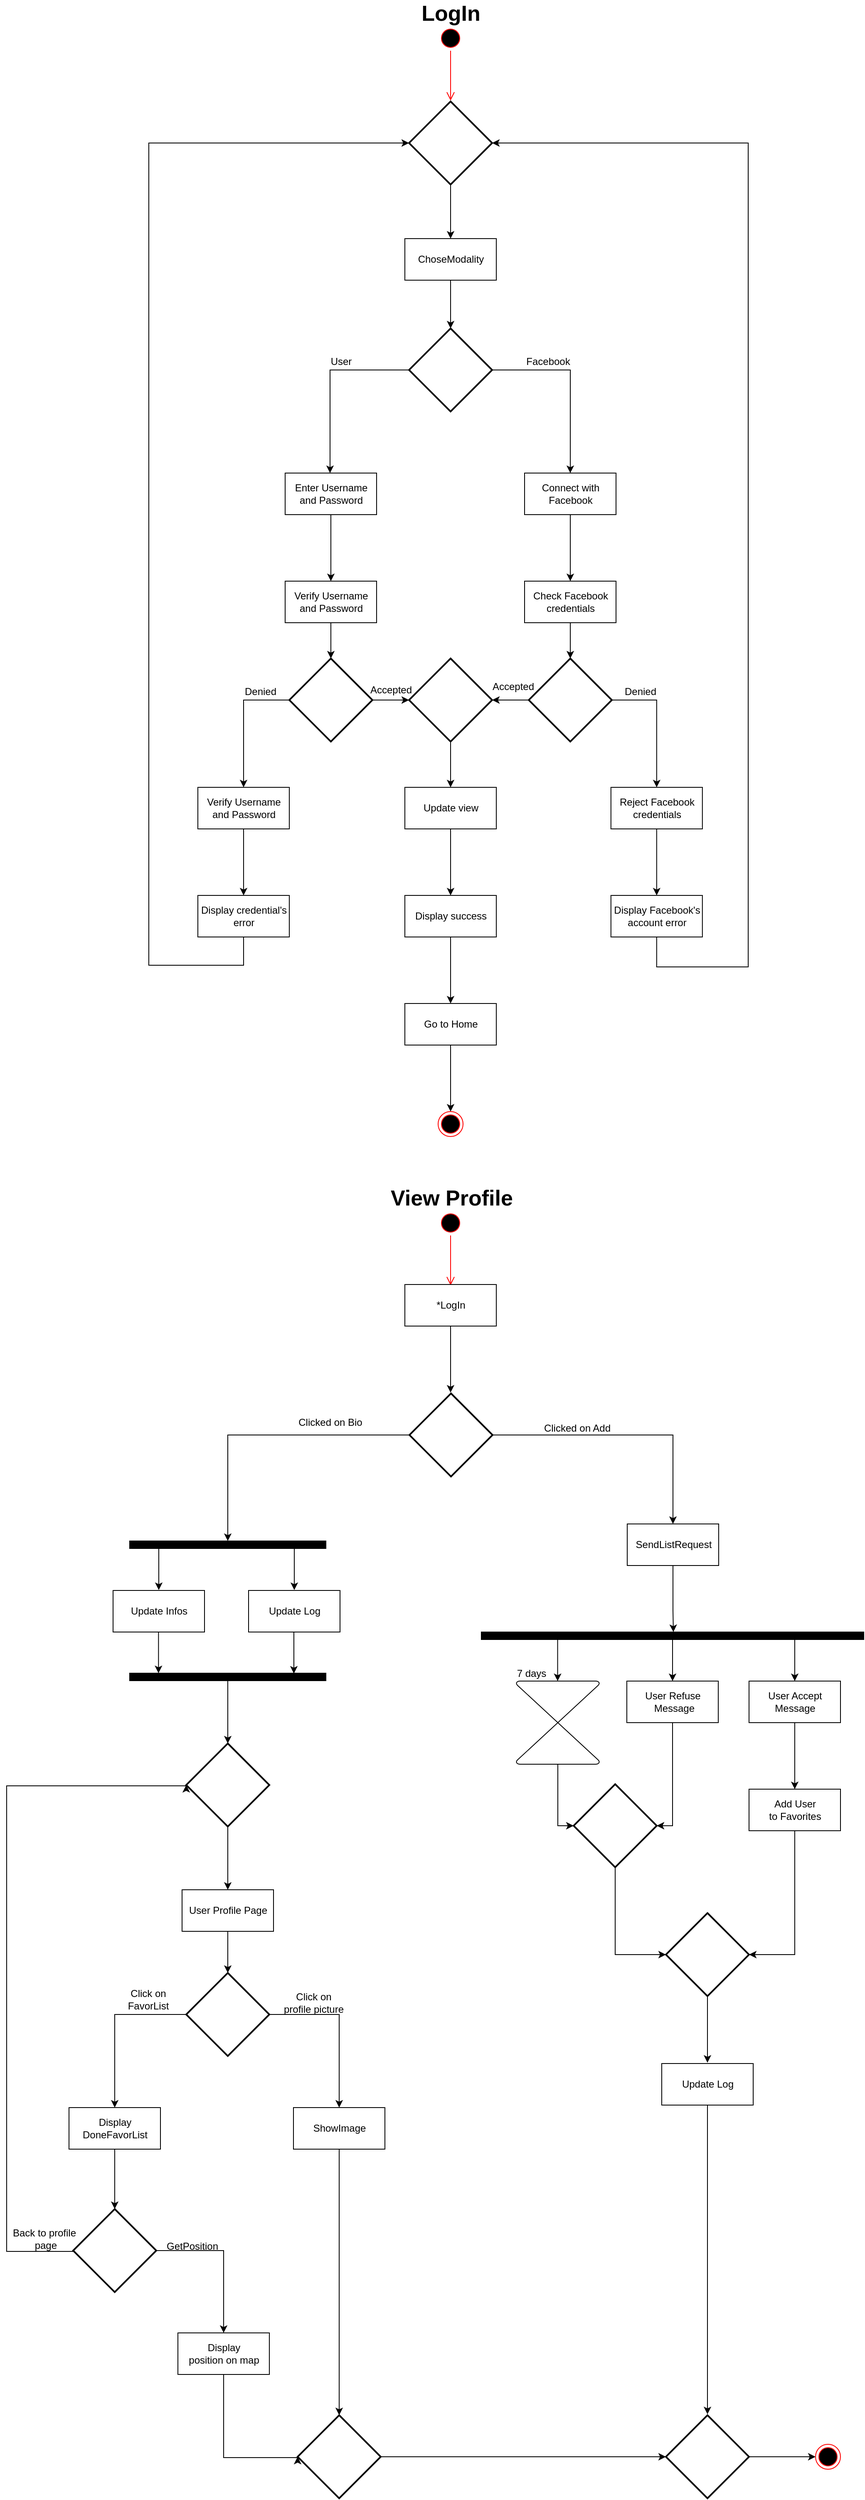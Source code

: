<mxfile version="12.5.5" type="device"><diagram id="IjvwHDvCv1KH0Z7J0Z-F" name="Page-1"><mxGraphModel dx="2926" dy="1386" grid="0" gridSize="10" guides="1" tooltips="1" connect="1" arrows="1" fold="1" page="1" pageScale="1" pageWidth="1600" pageHeight="1200" math="0" shadow="0"><root><mxCell id="0"/><mxCell id="1" parent="0"/><mxCell id="unaOLn705MZNEujVbV5O-1" value="" style="ellipse;html=1;shape=startState;fillColor=#000000;strokeColor=#ff0000;" vertex="1" parent="1"><mxGeometry x="831" y="55" width="30" height="30" as="geometry"/></mxCell><mxCell id="unaOLn705MZNEujVbV5O-2" value="" style="edgeStyle=orthogonalEdgeStyle;html=1;verticalAlign=bottom;endArrow=open;endSize=8;strokeColor=#ff0000;" edge="1" source="unaOLn705MZNEujVbV5O-1" parent="1"><mxGeometry relative="1" as="geometry"><mxPoint x="846" y="145" as="targetPoint"/></mxGeometry></mxCell><mxCell id="unaOLn705MZNEujVbV5O-3" value="&lt;b&gt;&lt;font style=&quot;font-size: 26px&quot;&gt;LogIn&lt;/font&gt;&lt;/b&gt;" style="text;html=1;align=center;verticalAlign=middle;resizable=0;points=[];autosize=1;" vertex="1" parent="1"><mxGeometry x="806" y="29" width="80" height="22" as="geometry"/></mxCell><mxCell id="unaOLn705MZNEujVbV5O-6" value="" style="edgeStyle=orthogonalEdgeStyle;rounded=0;orthogonalLoop=1;jettySize=auto;html=1;" edge="1" parent="1" source="unaOLn705MZNEujVbV5O-4" target="unaOLn705MZNEujVbV5O-5"><mxGeometry relative="1" as="geometry"/></mxCell><mxCell id="unaOLn705MZNEujVbV5O-4" value="" style="strokeWidth=2;html=1;shape=mxgraph.flowchart.decision;whiteSpace=wrap;" vertex="1" parent="1"><mxGeometry x="796" y="146" width="100" height="100" as="geometry"/></mxCell><mxCell id="unaOLn705MZNEujVbV5O-8" value="" style="edgeStyle=orthogonalEdgeStyle;rounded=0;orthogonalLoop=1;jettySize=auto;html=1;" edge="1" parent="1" source="unaOLn705MZNEujVbV5O-5" target="unaOLn705MZNEujVbV5O-7"><mxGeometry relative="1" as="geometry"/></mxCell><mxCell id="unaOLn705MZNEujVbV5O-5" value="ChoseModality" style="html=1;" vertex="1" parent="1"><mxGeometry x="791" y="311" width="110" height="50" as="geometry"/></mxCell><mxCell id="unaOLn705MZNEujVbV5O-10" style="edgeStyle=orthogonalEdgeStyle;rounded=0;orthogonalLoop=1;jettySize=auto;html=1;" edge="1" parent="1" source="unaOLn705MZNEujVbV5O-7" target="unaOLn705MZNEujVbV5O-9"><mxGeometry relative="1" as="geometry"><Array as="points"><mxPoint x="990" y="469"/></Array></mxGeometry></mxCell><mxCell id="unaOLn705MZNEujVbV5O-12" style="edgeStyle=orthogonalEdgeStyle;rounded=0;orthogonalLoop=1;jettySize=auto;html=1;" edge="1" parent="1" source="unaOLn705MZNEujVbV5O-7" target="unaOLn705MZNEujVbV5O-11"><mxGeometry relative="1" as="geometry"><Array as="points"><mxPoint x="701" y="469"/></Array></mxGeometry></mxCell><mxCell id="unaOLn705MZNEujVbV5O-7" value="" style="strokeWidth=2;html=1;shape=mxgraph.flowchart.decision;whiteSpace=wrap;" vertex="1" parent="1"><mxGeometry x="796" y="419" width="100" height="100" as="geometry"/></mxCell><mxCell id="unaOLn705MZNEujVbV5O-16" value="" style="edgeStyle=orthogonalEdgeStyle;rounded=0;orthogonalLoop=1;jettySize=auto;html=1;" edge="1" parent="1" source="unaOLn705MZNEujVbV5O-9" target="unaOLn705MZNEujVbV5O-15"><mxGeometry relative="1" as="geometry"/></mxCell><mxCell id="unaOLn705MZNEujVbV5O-9" value="Connect with&lt;br&gt;Facebook" style="html=1;" vertex="1" parent="1"><mxGeometry x="935" y="593" width="110" height="50" as="geometry"/></mxCell><mxCell id="unaOLn705MZNEujVbV5O-23" value="" style="edgeStyle=orthogonalEdgeStyle;rounded=0;orthogonalLoop=1;jettySize=auto;html=1;" edge="1" parent="1" source="unaOLn705MZNEujVbV5O-15" target="unaOLn705MZNEujVbV5O-22"><mxGeometry relative="1" as="geometry"/></mxCell><mxCell id="unaOLn705MZNEujVbV5O-15" value="Check&amp;nbsp;Facebook&lt;br&gt;credentials" style="html=1;" vertex="1" parent="1"><mxGeometry x="935" y="723" width="110" height="50" as="geometry"/></mxCell><mxCell id="unaOLn705MZNEujVbV5O-18" value="" style="edgeStyle=orthogonalEdgeStyle;rounded=0;orthogonalLoop=1;jettySize=auto;html=1;" edge="1" parent="1" source="unaOLn705MZNEujVbV5O-11" target="unaOLn705MZNEujVbV5O-17"><mxGeometry relative="1" as="geometry"/></mxCell><mxCell id="unaOLn705MZNEujVbV5O-11" value="Enter Username&lt;br&gt;and Password" style="html=1;" vertex="1" parent="1"><mxGeometry x="647" y="593" width="110" height="50" as="geometry"/></mxCell><mxCell id="unaOLn705MZNEujVbV5O-21" value="" style="edgeStyle=orthogonalEdgeStyle;rounded=0;orthogonalLoop=1;jettySize=auto;html=1;" edge="1" parent="1" source="unaOLn705MZNEujVbV5O-17" target="unaOLn705MZNEujVbV5O-20"><mxGeometry relative="1" as="geometry"/></mxCell><mxCell id="unaOLn705MZNEujVbV5O-17" value="Verify Username&lt;br&gt;and Password" style="html=1;" vertex="1" parent="1"><mxGeometry x="647" y="723" width="110" height="50" as="geometry"/></mxCell><mxCell id="unaOLn705MZNEujVbV5O-13" value="Facebook" style="text;html=1;align=center;verticalAlign=middle;resizable=0;points=[];autosize=1;" vertex="1" parent="1"><mxGeometry x="931" y="450" width="63" height="18" as="geometry"/></mxCell><mxCell id="unaOLn705MZNEujVbV5O-14" value="User" style="text;html=1;align=center;verticalAlign=middle;resizable=0;points=[];autosize=1;" vertex="1" parent="1"><mxGeometry x="696" y="450" width="36" height="18" as="geometry"/></mxCell><mxCell id="unaOLn705MZNEujVbV5O-43" value="" style="edgeStyle=orthogonalEdgeStyle;rounded=0;orthogonalLoop=1;jettySize=auto;html=1;" edge="1" parent="1" source="unaOLn705MZNEujVbV5O-19" target="unaOLn705MZNEujVbV5O-42"><mxGeometry relative="1" as="geometry"/></mxCell><mxCell id="unaOLn705MZNEujVbV5O-19" value="" style="strokeWidth=2;html=1;shape=mxgraph.flowchart.decision;whiteSpace=wrap;" vertex="1" parent="1"><mxGeometry x="796" y="816" width="100" height="100" as="geometry"/></mxCell><mxCell id="unaOLn705MZNEujVbV5O-24" value="" style="edgeStyle=orthogonalEdgeStyle;rounded=0;orthogonalLoop=1;jettySize=auto;html=1;" edge="1" parent="1" source="unaOLn705MZNEujVbV5O-20" target="unaOLn705MZNEujVbV5O-19"><mxGeometry relative="1" as="geometry"/></mxCell><mxCell id="unaOLn705MZNEujVbV5O-29" style="edgeStyle=orthogonalEdgeStyle;rounded=0;orthogonalLoop=1;jettySize=auto;html=1;entryX=0.5;entryY=0;entryDx=0;entryDy=0;" edge="1" parent="1" source="unaOLn705MZNEujVbV5O-20" target="unaOLn705MZNEujVbV5O-28"><mxGeometry relative="1" as="geometry"><Array as="points"><mxPoint x="597" y="866"/></Array></mxGeometry></mxCell><mxCell id="unaOLn705MZNEujVbV5O-20" value="" style="strokeWidth=2;html=1;shape=mxgraph.flowchart.decision;whiteSpace=wrap;" vertex="1" parent="1"><mxGeometry x="652" y="816" width="100" height="100" as="geometry"/></mxCell><mxCell id="unaOLn705MZNEujVbV5O-25" value="" style="edgeStyle=orthogonalEdgeStyle;rounded=0;orthogonalLoop=1;jettySize=auto;html=1;" edge="1" parent="1" source="unaOLn705MZNEujVbV5O-22" target="unaOLn705MZNEujVbV5O-19"><mxGeometry relative="1" as="geometry"/></mxCell><mxCell id="unaOLn705MZNEujVbV5O-31" style="edgeStyle=orthogonalEdgeStyle;rounded=0;orthogonalLoop=1;jettySize=auto;html=1;entryX=0.5;entryY=0;entryDx=0;entryDy=0;" edge="1" parent="1" source="unaOLn705MZNEujVbV5O-22" target="unaOLn705MZNEujVbV5O-30"><mxGeometry relative="1" as="geometry"><Array as="points"><mxPoint x="1094" y="866"/></Array></mxGeometry></mxCell><mxCell id="unaOLn705MZNEujVbV5O-22" value="" style="strokeWidth=2;html=1;shape=mxgraph.flowchart.decision;whiteSpace=wrap;" vertex="1" parent="1"><mxGeometry x="940" y="816" width="100" height="100" as="geometry"/></mxCell><mxCell id="unaOLn705MZNEujVbV5O-26" value="Accepted" style="text;html=1;align=center;verticalAlign=middle;resizable=0;points=[];autosize=1;" vertex="1" parent="1"><mxGeometry x="744" y="845" width="60" height="18" as="geometry"/></mxCell><mxCell id="unaOLn705MZNEujVbV5O-27" value="Accepted" style="text;html=1;align=center;verticalAlign=middle;resizable=0;points=[];autosize=1;" vertex="1" parent="1"><mxGeometry x="891" y="841" width="60" height="18" as="geometry"/></mxCell><mxCell id="unaOLn705MZNEujVbV5O-38" value="" style="edgeStyle=orthogonalEdgeStyle;rounded=0;orthogonalLoop=1;jettySize=auto;html=1;" edge="1" parent="1" source="unaOLn705MZNEujVbV5O-28" target="unaOLn705MZNEujVbV5O-37"><mxGeometry relative="1" as="geometry"/></mxCell><mxCell id="unaOLn705MZNEujVbV5O-28" value="Verify Username&lt;br&gt;and Password" style="html=1;" vertex="1" parent="1"><mxGeometry x="542" y="971" width="110" height="50" as="geometry"/></mxCell><mxCell id="unaOLn705MZNEujVbV5O-39" style="edgeStyle=orthogonalEdgeStyle;rounded=0;orthogonalLoop=1;jettySize=auto;html=1;entryX=0;entryY=0.5;entryDx=0;entryDy=0;entryPerimeter=0;" edge="1" parent="1" source="unaOLn705MZNEujVbV5O-37" target="unaOLn705MZNEujVbV5O-4"><mxGeometry relative="1" as="geometry"><Array as="points"><mxPoint x="597" y="1185"/><mxPoint x="483" y="1185"/><mxPoint x="483" y="196"/></Array></mxGeometry></mxCell><mxCell id="unaOLn705MZNEujVbV5O-37" value="Display credential's&lt;br&gt;error" style="html=1;" vertex="1" parent="1"><mxGeometry x="542" y="1101" width="110" height="50" as="geometry"/></mxCell><mxCell id="unaOLn705MZNEujVbV5O-35" value="" style="edgeStyle=orthogonalEdgeStyle;rounded=0;orthogonalLoop=1;jettySize=auto;html=1;" edge="1" parent="1" source="unaOLn705MZNEujVbV5O-30" target="unaOLn705MZNEujVbV5O-34"><mxGeometry relative="1" as="geometry"/></mxCell><mxCell id="unaOLn705MZNEujVbV5O-30" value="Reject Facebook&lt;br&gt;credentials" style="html=1;" vertex="1" parent="1"><mxGeometry x="1038.9" y="971" width="110" height="50" as="geometry"/></mxCell><mxCell id="unaOLn705MZNEujVbV5O-36" style="edgeStyle=orthogonalEdgeStyle;rounded=0;orthogonalLoop=1;jettySize=auto;html=1;entryX=1;entryY=0.5;entryDx=0;entryDy=0;entryPerimeter=0;" edge="1" parent="1" source="unaOLn705MZNEujVbV5O-34" target="unaOLn705MZNEujVbV5O-4"><mxGeometry relative="1" as="geometry"><Array as="points"><mxPoint x="1094" y="1187"/><mxPoint x="1204" y="1187"/><mxPoint x="1204" y="196"/></Array></mxGeometry></mxCell><mxCell id="unaOLn705MZNEujVbV5O-34" value="Display Facebook's&lt;br&gt;account error" style="html=1;" vertex="1" parent="1"><mxGeometry x="1038.9" y="1101" width="110" height="50" as="geometry"/></mxCell><mxCell id="unaOLn705MZNEujVbV5O-32" value="Denied" style="text;html=1;align=center;verticalAlign=middle;resizable=0;points=[];autosize=1;" vertex="1" parent="1"><mxGeometry x="1050" y="847" width="48" height="18" as="geometry"/></mxCell><mxCell id="unaOLn705MZNEujVbV5O-33" value="Denied" style="text;html=1;align=center;verticalAlign=middle;resizable=0;points=[];autosize=1;" vertex="1" parent="1"><mxGeometry x="593" y="847" width="48" height="18" as="geometry"/></mxCell><mxCell id="unaOLn705MZNEujVbV5O-45" value="" style="edgeStyle=orthogonalEdgeStyle;rounded=0;orthogonalLoop=1;jettySize=auto;html=1;" edge="1" parent="1" source="unaOLn705MZNEujVbV5O-42" target="unaOLn705MZNEujVbV5O-44"><mxGeometry relative="1" as="geometry"/></mxCell><mxCell id="unaOLn705MZNEujVbV5O-42" value="Update view" style="html=1;" vertex="1" parent="1"><mxGeometry x="791" y="971" width="110" height="50" as="geometry"/></mxCell><mxCell id="unaOLn705MZNEujVbV5O-47" value="" style="edgeStyle=orthogonalEdgeStyle;rounded=0;orthogonalLoop=1;jettySize=auto;html=1;" edge="1" parent="1" source="unaOLn705MZNEujVbV5O-44" target="unaOLn705MZNEujVbV5O-46"><mxGeometry relative="1" as="geometry"/></mxCell><mxCell id="unaOLn705MZNEujVbV5O-44" value="Display success" style="html=1;" vertex="1" parent="1"><mxGeometry x="791" y="1101" width="110" height="50" as="geometry"/></mxCell><mxCell id="unaOLn705MZNEujVbV5O-49" value="" style="edgeStyle=orthogonalEdgeStyle;rounded=0;orthogonalLoop=1;jettySize=auto;html=1;" edge="1" parent="1" source="unaOLn705MZNEujVbV5O-46"><mxGeometry relative="1" as="geometry"><mxPoint x="846" y="1361" as="targetPoint"/></mxGeometry></mxCell><mxCell id="unaOLn705MZNEujVbV5O-46" value="Go to Home" style="html=1;" vertex="1" parent="1"><mxGeometry x="791" y="1231" width="110" height="50" as="geometry"/></mxCell><mxCell id="unaOLn705MZNEujVbV5O-50" value="" style="ellipse;html=1;shape=endState;fillColor=#000000;strokeColor=#ff0000;" vertex="1" parent="1"><mxGeometry x="831" y="1361" width="30" height="30" as="geometry"/></mxCell><mxCell id="unaOLn705MZNEujVbV5O-54" value="" style="ellipse;html=1;shape=startState;fillColor=#000000;strokeColor=#ff0000;" vertex="1" parent="1"><mxGeometry x="831" y="1480" width="30" height="30" as="geometry"/></mxCell><mxCell id="unaOLn705MZNEujVbV5O-55" value="" style="edgeStyle=orthogonalEdgeStyle;html=1;verticalAlign=bottom;endArrow=open;endSize=8;strokeColor=#ff0000;" edge="1" parent="1" source="unaOLn705MZNEujVbV5O-54"><mxGeometry relative="1" as="geometry"><mxPoint x="846" y="1570" as="targetPoint"/></mxGeometry></mxCell><mxCell id="unaOLn705MZNEujVbV5O-56" value="&lt;b&gt;&lt;font style=&quot;font-size: 26px&quot;&gt;View Profile&lt;/font&gt;&lt;/b&gt;" style="text;html=1;align=center;verticalAlign=middle;resizable=0;points=[];autosize=1;" vertex="1" parent="1"><mxGeometry x="768" y="1454" width="157" height="22" as="geometry"/></mxCell><mxCell id="unaOLn705MZNEujVbV5O-59" value="" style="edgeStyle=orthogonalEdgeStyle;rounded=0;orthogonalLoop=1;jettySize=auto;html=1;" edge="1" parent="1" source="unaOLn705MZNEujVbV5O-57"><mxGeometry relative="1" as="geometry"><mxPoint x="846" y="1699" as="targetPoint"/></mxGeometry></mxCell><mxCell id="unaOLn705MZNEujVbV5O-57" value="*LogIn" style="html=1;" vertex="1" parent="1"><mxGeometry x="791" y="1569" width="110" height="50" as="geometry"/></mxCell><mxCell id="unaOLn705MZNEujVbV5O-62" style="edgeStyle=orthogonalEdgeStyle;rounded=0;orthogonalLoop=1;jettySize=auto;html=1;exitX=1;exitY=0.5;exitDx=0;exitDy=0;exitPerimeter=0;" edge="1" parent="1" source="unaOLn705MZNEujVbV5O-60" target="unaOLn705MZNEujVbV5O-61"><mxGeometry relative="1" as="geometry"><mxPoint x="945" y="1750.333" as="sourcePoint"/></mxGeometry></mxCell><mxCell id="unaOLn705MZNEujVbV5O-64" style="edgeStyle=orthogonalEdgeStyle;rounded=0;orthogonalLoop=1;jettySize=auto;html=1;entryX=0.5;entryY=0;entryDx=0;entryDy=0;" edge="1" parent="1" source="unaOLn705MZNEujVbV5O-60" target="unaOLn705MZNEujVbV5O-100"><mxGeometry relative="1" as="geometry"><mxPoint x="575" y="1825" as="targetPoint"/><Array as="points"><mxPoint x="578" y="1750"/><mxPoint x="578" y="1874"/></Array></mxGeometry></mxCell><mxCell id="unaOLn705MZNEujVbV5O-60" value="" style="strokeWidth=2;html=1;shape=mxgraph.flowchart.decision;whiteSpace=wrap;" vertex="1" parent="1"><mxGeometry x="796.5" y="1700" width="100" height="100" as="geometry"/></mxCell><mxCell id="unaOLn705MZNEujVbV5O-73" value="" style="edgeStyle=orthogonalEdgeStyle;rounded=0;orthogonalLoop=1;jettySize=auto;html=1;" edge="1" parent="1" source="unaOLn705MZNEujVbV5O-61" target="unaOLn705MZNEujVbV5O-72"><mxGeometry relative="1" as="geometry"><Array as="points"><mxPoint x="1114" y="1961"/><mxPoint x="1114" y="1961"/></Array></mxGeometry></mxCell><mxCell id="unaOLn705MZNEujVbV5O-61" value="SendListRequest" style="html=1;" vertex="1" parent="1"><mxGeometry x="1058.5" y="1857" width="110" height="50" as="geometry"/></mxCell><mxCell id="unaOLn705MZNEujVbV5O-82" value="" style="edgeStyle=orthogonalEdgeStyle;rounded=0;orthogonalLoop=1;jettySize=auto;html=1;" edge="1" parent="1" source="unaOLn705MZNEujVbV5O-72" target="unaOLn705MZNEujVbV5O-78"><mxGeometry relative="1" as="geometry"><Array as="points"><mxPoint x="1113" y="2020"/><mxPoint x="1113" y="2020"/></Array></mxGeometry></mxCell><mxCell id="unaOLn705MZNEujVbV5O-72" value="" style="html=1;fillColor=#000000;" vertex="1" parent="1"><mxGeometry x="883" y="1987" width="460" height="9" as="geometry"/></mxCell><mxCell id="unaOLn705MZNEujVbV5O-65" value="Clicked on Add" style="text;html=1;align=center;verticalAlign=middle;resizable=0;points=[];autosize=1;" vertex="1" parent="1"><mxGeometry x="952.5" y="1733" width="90" height="18" as="geometry"/></mxCell><mxCell id="unaOLn705MZNEujVbV5O-66" value="Clicked on Bio" style="text;html=1;align=center;verticalAlign=middle;resizable=0;points=[];autosize=1;" vertex="1" parent="1"><mxGeometry x="657" y="1726" width="87" height="18" as="geometry"/></mxCell><mxCell id="unaOLn705MZNEujVbV5O-94" style="edgeStyle=orthogonalEdgeStyle;rounded=0;orthogonalLoop=1;jettySize=auto;html=1;entryX=0;entryY=0.5;entryDx=0;entryDy=0;entryPerimeter=0;" edge="1" parent="1" source="unaOLn705MZNEujVbV5O-69" target="unaOLn705MZNEujVbV5O-91"><mxGeometry relative="1" as="geometry"><Array as="points"><mxPoint x="1044" y="2375"/></Array></mxGeometry></mxCell><mxCell id="unaOLn705MZNEujVbV5O-69" value="" style="strokeWidth=2;html=1;shape=mxgraph.flowchart.decision;whiteSpace=wrap;" vertex="1" parent="1"><mxGeometry x="994" y="2170" width="100" height="100" as="geometry"/></mxCell><mxCell id="unaOLn705MZNEujVbV5O-77" value="" style="edgeStyle=orthogonalEdgeStyle;rounded=0;orthogonalLoop=1;jettySize=auto;html=1;entryX=0;entryY=0.5;entryDx=0;entryDy=0;entryPerimeter=0;" edge="1" parent="1" source="unaOLn705MZNEujVbV5O-75" target="unaOLn705MZNEujVbV5O-69"><mxGeometry relative="1" as="geometry"><mxPoint x="975" y="2226" as="targetPoint"/><Array as="points"><mxPoint x="975" y="2220"/></Array></mxGeometry></mxCell><mxCell id="unaOLn705MZNEujVbV5O-75" value="" style="verticalLabelPosition=bottom;verticalAlign=top;html=1;shape=mxgraph.flowchart.collate;fillColor=#FFFFFF;" vertex="1" parent="1"><mxGeometry x="925" y="2046" width="100" height="100" as="geometry"/></mxCell><mxCell id="unaOLn705MZNEujVbV5O-88" style="edgeStyle=orthogonalEdgeStyle;rounded=0;orthogonalLoop=1;jettySize=auto;html=1;entryX=1;entryY=0.5;entryDx=0;entryDy=0;entryPerimeter=0;" edge="1" parent="1" source="unaOLn705MZNEujVbV5O-78" target="unaOLn705MZNEujVbV5O-69"><mxGeometry relative="1" as="geometry"><Array as="points"><mxPoint x="1113" y="2220"/></Array></mxGeometry></mxCell><mxCell id="unaOLn705MZNEujVbV5O-78" value="User Refuse&lt;br&gt;&amp;nbsp;Message" style="html=1;fillColor=#FFFFFF;" vertex="1" parent="1"><mxGeometry x="1058" y="2046" width="110" height="50" as="geometry"/></mxCell><mxCell id="unaOLn705MZNEujVbV5O-79" value="7 days" style="text;html=1;align=center;verticalAlign=middle;resizable=0;points=[];autosize=1;" vertex="1" parent="1"><mxGeometry x="920" y="2028" width="45" height="18" as="geometry"/></mxCell><mxCell id="unaOLn705MZNEujVbV5O-85" value="" style="edgeStyle=orthogonalEdgeStyle;rounded=0;orthogonalLoop=1;jettySize=auto;html=1;" edge="1" parent="1"><mxGeometry relative="1" as="geometry"><mxPoint x="974.758" y="1996.0" as="sourcePoint"/><mxPoint x="974.758" y="2046" as="targetPoint"/></mxGeometry></mxCell><mxCell id="unaOLn705MZNEujVbV5O-89" value="" style="edgeStyle=orthogonalEdgeStyle;rounded=0;orthogonalLoop=1;jettySize=auto;html=1;" edge="1" parent="1"><mxGeometry relative="1" as="geometry"><mxPoint x="1259.998" y="1996.0" as="sourcePoint"/><mxPoint x="1259.998" y="2046" as="targetPoint"/></mxGeometry></mxCell><mxCell id="unaOLn705MZNEujVbV5O-93" value="" style="edgeStyle=orthogonalEdgeStyle;rounded=0;orthogonalLoop=1;jettySize=auto;html=1;" edge="1" parent="1" source="unaOLn705MZNEujVbV5O-90" target="unaOLn705MZNEujVbV5O-92"><mxGeometry relative="1" as="geometry"/></mxCell><mxCell id="unaOLn705MZNEujVbV5O-90" value="User Accept&lt;br&gt;Message" style="html=1;fillColor=#FFFFFF;" vertex="1" parent="1"><mxGeometry x="1205" y="2046" width="110" height="50" as="geometry"/></mxCell><mxCell id="unaOLn705MZNEujVbV5O-95" style="edgeStyle=orthogonalEdgeStyle;rounded=0;orthogonalLoop=1;jettySize=auto;html=1;entryX=1;entryY=0.5;entryDx=0;entryDy=0;entryPerimeter=0;" edge="1" parent="1" source="unaOLn705MZNEujVbV5O-92" target="unaOLn705MZNEujVbV5O-91"><mxGeometry relative="1" as="geometry"/></mxCell><mxCell id="unaOLn705MZNEujVbV5O-92" value="&lt;font style=&quot;font-size: 12px&quot;&gt;Add User &lt;br&gt;to Favorites&lt;/font&gt;" style="html=1;fillColor=#FFFFFF;" vertex="1" parent="1"><mxGeometry x="1205" y="2176" width="110" height="50" as="geometry"/></mxCell><mxCell id="unaOLn705MZNEujVbV5O-97" value="" style="edgeStyle=orthogonalEdgeStyle;rounded=0;orthogonalLoop=1;jettySize=auto;html=1;" edge="1" parent="1" source="unaOLn705MZNEujVbV5O-91"><mxGeometry relative="1" as="geometry"><mxPoint x="1155" y="2505" as="targetPoint"/></mxGeometry></mxCell><mxCell id="unaOLn705MZNEujVbV5O-91" value="" style="strokeWidth=2;html=1;shape=mxgraph.flowchart.decision;whiteSpace=wrap;" vertex="1" parent="1"><mxGeometry x="1105" y="2325" width="100" height="100" as="geometry"/></mxCell><mxCell id="unaOLn705MZNEujVbV5O-136" style="edgeStyle=orthogonalEdgeStyle;rounded=0;orthogonalLoop=1;jettySize=auto;html=1;" edge="1" parent="1" source="unaOLn705MZNEujVbV5O-98"><mxGeometry relative="1" as="geometry"><mxPoint x="1155" y="2927.857" as="targetPoint"/></mxGeometry></mxCell><mxCell id="unaOLn705MZNEujVbV5O-98" value="Update Log" style="html=1;fillColor=#FFFFFF;" vertex="1" parent="1"><mxGeometry x="1100" y="2506" width="110" height="50" as="geometry"/></mxCell><mxCell id="unaOLn705MZNEujVbV5O-100" value="" style="html=1;fillColor=#000000;" vertex="1" parent="1"><mxGeometry x="460" y="1877.5" width="236" height="9" as="geometry"/></mxCell><mxCell id="unaOLn705MZNEujVbV5O-101" value="Update Infos" style="html=1;" vertex="1" parent="1"><mxGeometry x="440" y="1937" width="110" height="50" as="geometry"/></mxCell><mxCell id="unaOLn705MZNEujVbV5O-102" value="" style="edgeStyle=orthogonalEdgeStyle;rounded=0;orthogonalLoop=1;jettySize=auto;html=1;" edge="1" parent="1"><mxGeometry relative="1" as="geometry"><mxPoint x="494.998" y="1886.5" as="sourcePoint"/><mxPoint x="494.998" y="1936.5" as="targetPoint"/></mxGeometry></mxCell><mxCell id="unaOLn705MZNEujVbV5O-103" value="Update Log" style="html=1;" vertex="1" parent="1"><mxGeometry x="603" y="1937" width="110" height="50" as="geometry"/></mxCell><mxCell id="unaOLn705MZNEujVbV5O-104" value="" style="edgeStyle=orthogonalEdgeStyle;rounded=0;orthogonalLoop=1;jettySize=auto;html=1;" edge="1" parent="1"><mxGeometry relative="1" as="geometry"><mxPoint x="657.998" y="1886.5" as="sourcePoint"/><mxPoint x="657.998" y="1936.5" as="targetPoint"/></mxGeometry></mxCell><mxCell id="unaOLn705MZNEujVbV5O-127" value="" style="edgeStyle=orthogonalEdgeStyle;rounded=0;orthogonalLoop=1;jettySize=auto;html=1;" edge="1" parent="1" source="unaOLn705MZNEujVbV5O-105" target="unaOLn705MZNEujVbV5O-126"><mxGeometry relative="1" as="geometry"/></mxCell><mxCell id="unaOLn705MZNEujVbV5O-105" value="" style="html=1;fillColor=#000000;" vertex="1" parent="1"><mxGeometry x="460" y="2036.5" width="236" height="9" as="geometry"/></mxCell><mxCell id="unaOLn705MZNEujVbV5O-106" value="" style="edgeStyle=orthogonalEdgeStyle;rounded=0;orthogonalLoop=1;jettySize=auto;html=1;" edge="1" parent="1"><mxGeometry relative="1" as="geometry"><mxPoint x="494.658" y="1986.5" as="sourcePoint"/><mxPoint x="494.658" y="2036.5" as="targetPoint"/></mxGeometry></mxCell><mxCell id="unaOLn705MZNEujVbV5O-107" value="" style="edgeStyle=orthogonalEdgeStyle;rounded=0;orthogonalLoop=1;jettySize=auto;html=1;" edge="1" parent="1"><mxGeometry relative="1" as="geometry"><mxPoint x="657.498" y="1987.0" as="sourcePoint"/><mxPoint x="657.498" y="2037" as="targetPoint"/></mxGeometry></mxCell><mxCell id="unaOLn705MZNEujVbV5O-112" value="" style="edgeStyle=orthogonalEdgeStyle;rounded=0;orthogonalLoop=1;jettySize=auto;html=1;" edge="1" parent="1" source="unaOLn705MZNEujVbV5O-110" target="unaOLn705MZNEujVbV5O-111"><mxGeometry relative="1" as="geometry"/></mxCell><mxCell id="unaOLn705MZNEujVbV5O-110" value="User Profile Page" style="html=1;" vertex="1" parent="1"><mxGeometry x="523" y="2297" width="110" height="50" as="geometry"/></mxCell><mxCell id="unaOLn705MZNEujVbV5O-114" style="edgeStyle=orthogonalEdgeStyle;rounded=0;orthogonalLoop=1;jettySize=auto;html=1;entryX=0.5;entryY=0;entryDx=0;entryDy=0;" edge="1" parent="1" source="unaOLn705MZNEujVbV5O-111" target="unaOLn705MZNEujVbV5O-113"><mxGeometry relative="1" as="geometry"/></mxCell><mxCell id="unaOLn705MZNEujVbV5O-116" style="edgeStyle=orthogonalEdgeStyle;rounded=0;orthogonalLoop=1;jettySize=auto;html=1;entryX=0.5;entryY=0;entryDx=0;entryDy=0;" edge="1" parent="1" source="unaOLn705MZNEujVbV5O-111" target="unaOLn705MZNEujVbV5O-115"><mxGeometry relative="1" as="geometry"/></mxCell><mxCell id="unaOLn705MZNEujVbV5O-111" value="" style="strokeWidth=2;html=1;shape=mxgraph.flowchart.decision;whiteSpace=wrap;" vertex="1" parent="1"><mxGeometry x="528" y="2397" width="100" height="100" as="geometry"/></mxCell><mxCell id="unaOLn705MZNEujVbV5O-133" style="edgeStyle=orthogonalEdgeStyle;rounded=0;orthogonalLoop=1;jettySize=auto;html=1;entryX=0.5;entryY=0;entryDx=0;entryDy=0;entryPerimeter=0;" edge="1" parent="1" source="unaOLn705MZNEujVbV5O-113" target="unaOLn705MZNEujVbV5O-131"><mxGeometry relative="1" as="geometry"/></mxCell><mxCell id="unaOLn705MZNEujVbV5O-113" value="ShowImage" style="html=1;" vertex="1" parent="1"><mxGeometry x="657" y="2559" width="110" height="50" as="geometry"/></mxCell><mxCell id="unaOLn705MZNEujVbV5O-120" value="" style="edgeStyle=orthogonalEdgeStyle;rounded=0;orthogonalLoop=1;jettySize=auto;html=1;" edge="1" parent="1" source="unaOLn705MZNEujVbV5O-115" target="unaOLn705MZNEujVbV5O-119"><mxGeometry relative="1" as="geometry"/></mxCell><mxCell id="unaOLn705MZNEujVbV5O-115" value="Display&lt;br&gt;DoneFavorList" style="html=1;" vertex="1" parent="1"><mxGeometry x="387" y="2559" width="110" height="50" as="geometry"/></mxCell><mxCell id="unaOLn705MZNEujVbV5O-117" value="Click on &lt;br&gt;profile picture" style="text;html=1;align=center;verticalAlign=middle;resizable=0;points=[];autosize=1;" vertex="1" parent="1"><mxGeometry x="640" y="2417" width="82" height="31" as="geometry"/></mxCell><mxCell id="unaOLn705MZNEujVbV5O-118" value="Click on &lt;br&gt;FavorList" style="text;html=1;align=center;verticalAlign=middle;resizable=0;points=[];autosize=1;" vertex="1" parent="1"><mxGeometry x="452" y="2413" width="60" height="31" as="geometry"/></mxCell><mxCell id="unaOLn705MZNEujVbV5O-122" value="" style="edgeStyle=orthogonalEdgeStyle;rounded=0;orthogonalLoop=1;jettySize=auto;html=1;entryX=0.5;entryY=0;entryDx=0;entryDy=0;" edge="1" parent="1" source="unaOLn705MZNEujVbV5O-119" target="unaOLn705MZNEujVbV5O-123"><mxGeometry relative="1" as="geometry"><mxPoint x="572" y="2731" as="targetPoint"/></mxGeometry></mxCell><mxCell id="unaOLn705MZNEujVbV5O-125" style="edgeStyle=orthogonalEdgeStyle;rounded=0;orthogonalLoop=1;jettySize=auto;html=1;entryX=0;entryY=0.5;entryDx=0;entryDy=0;entryPerimeter=0;" edge="1" parent="1" source="unaOLn705MZNEujVbV5O-119" target="unaOLn705MZNEujVbV5O-126"><mxGeometry relative="1" as="geometry"><mxPoint x="269" y="2324" as="targetPoint"/><Array as="points"><mxPoint x="312" y="2732"/><mxPoint x="312" y="2172"/></Array></mxGeometry></mxCell><mxCell id="unaOLn705MZNEujVbV5O-119" value="" style="strokeWidth=2;html=1;shape=mxgraph.flowchart.decision;whiteSpace=wrap;" vertex="1" parent="1"><mxGeometry x="392" y="2681" width="100" height="100" as="geometry"/></mxCell><mxCell id="unaOLn705MZNEujVbV5O-134" style="edgeStyle=orthogonalEdgeStyle;rounded=0;orthogonalLoop=1;jettySize=auto;html=1;entryX=0;entryY=0.5;entryDx=0;entryDy=0;entryPerimeter=0;" edge="1" parent="1" source="unaOLn705MZNEujVbV5O-123" target="unaOLn705MZNEujVbV5O-131"><mxGeometry relative="1" as="geometry"><Array as="points"><mxPoint x="573" y="2980"/></Array></mxGeometry></mxCell><mxCell id="unaOLn705MZNEujVbV5O-123" value="Display&lt;br&gt;position on map" style="html=1;" vertex="1" parent="1"><mxGeometry x="518" y="2830" width="110" height="50" as="geometry"/></mxCell><mxCell id="unaOLn705MZNEujVbV5O-128" value="" style="edgeStyle=orthogonalEdgeStyle;rounded=0;orthogonalLoop=1;jettySize=auto;html=1;" edge="1" parent="1" source="unaOLn705MZNEujVbV5O-126" target="unaOLn705MZNEujVbV5O-110"><mxGeometry relative="1" as="geometry"/></mxCell><mxCell id="unaOLn705MZNEujVbV5O-126" value="" style="strokeWidth=2;html=1;shape=mxgraph.flowchart.decision;whiteSpace=wrap;" vertex="1" parent="1"><mxGeometry x="528" y="2121" width="100" height="100" as="geometry"/></mxCell><mxCell id="unaOLn705MZNEujVbV5O-129" value="GetPosition" style="text;html=1;align=center;verticalAlign=middle;resizable=0;points=[];autosize=1;" vertex="1" parent="1"><mxGeometry x="499" y="2717" width="72" height="18" as="geometry"/></mxCell><mxCell id="unaOLn705MZNEujVbV5O-130" value="Back to profile&lt;br&gt;&amp;nbsp;page" style="text;html=1;align=center;verticalAlign=middle;resizable=0;points=[];autosize=1;" vertex="1" parent="1"><mxGeometry x="314" y="2701" width="86" height="31" as="geometry"/></mxCell><mxCell id="unaOLn705MZNEujVbV5O-135" style="edgeStyle=orthogonalEdgeStyle;rounded=0;orthogonalLoop=1;jettySize=auto;html=1;entryX=0;entryY=0.5;entryDx=0;entryDy=0;entryPerimeter=0;" edge="1" parent="1" source="unaOLn705MZNEujVbV5O-131" target="unaOLn705MZNEujVbV5O-132"><mxGeometry relative="1" as="geometry"/></mxCell><mxCell id="unaOLn705MZNEujVbV5O-131" value="" style="strokeWidth=2;html=1;shape=mxgraph.flowchart.decision;whiteSpace=wrap;" vertex="1" parent="1"><mxGeometry x="662" y="2929" width="100" height="100" as="geometry"/></mxCell><mxCell id="unaOLn705MZNEujVbV5O-139" value="" style="edgeStyle=orthogonalEdgeStyle;rounded=0;orthogonalLoop=1;jettySize=auto;html=1;" edge="1" parent="1" source="unaOLn705MZNEujVbV5O-132"><mxGeometry relative="1" as="geometry"><mxPoint x="1285" y="2979.0" as="targetPoint"/></mxGeometry></mxCell><mxCell id="unaOLn705MZNEujVbV5O-132" value="" style="strokeWidth=2;html=1;shape=mxgraph.flowchart.decision;whiteSpace=wrap;" vertex="1" parent="1"><mxGeometry x="1105" y="2929" width="100" height="100" as="geometry"/></mxCell><mxCell id="unaOLn705MZNEujVbV5O-137" value="" style="ellipse;html=1;shape=endState;fillColor=#000000;strokeColor=#ff0000;" vertex="1" parent="1"><mxGeometry x="1285" y="2964" width="30" height="30" as="geometry"/></mxCell></root></mxGraphModel></diagram></mxfile>